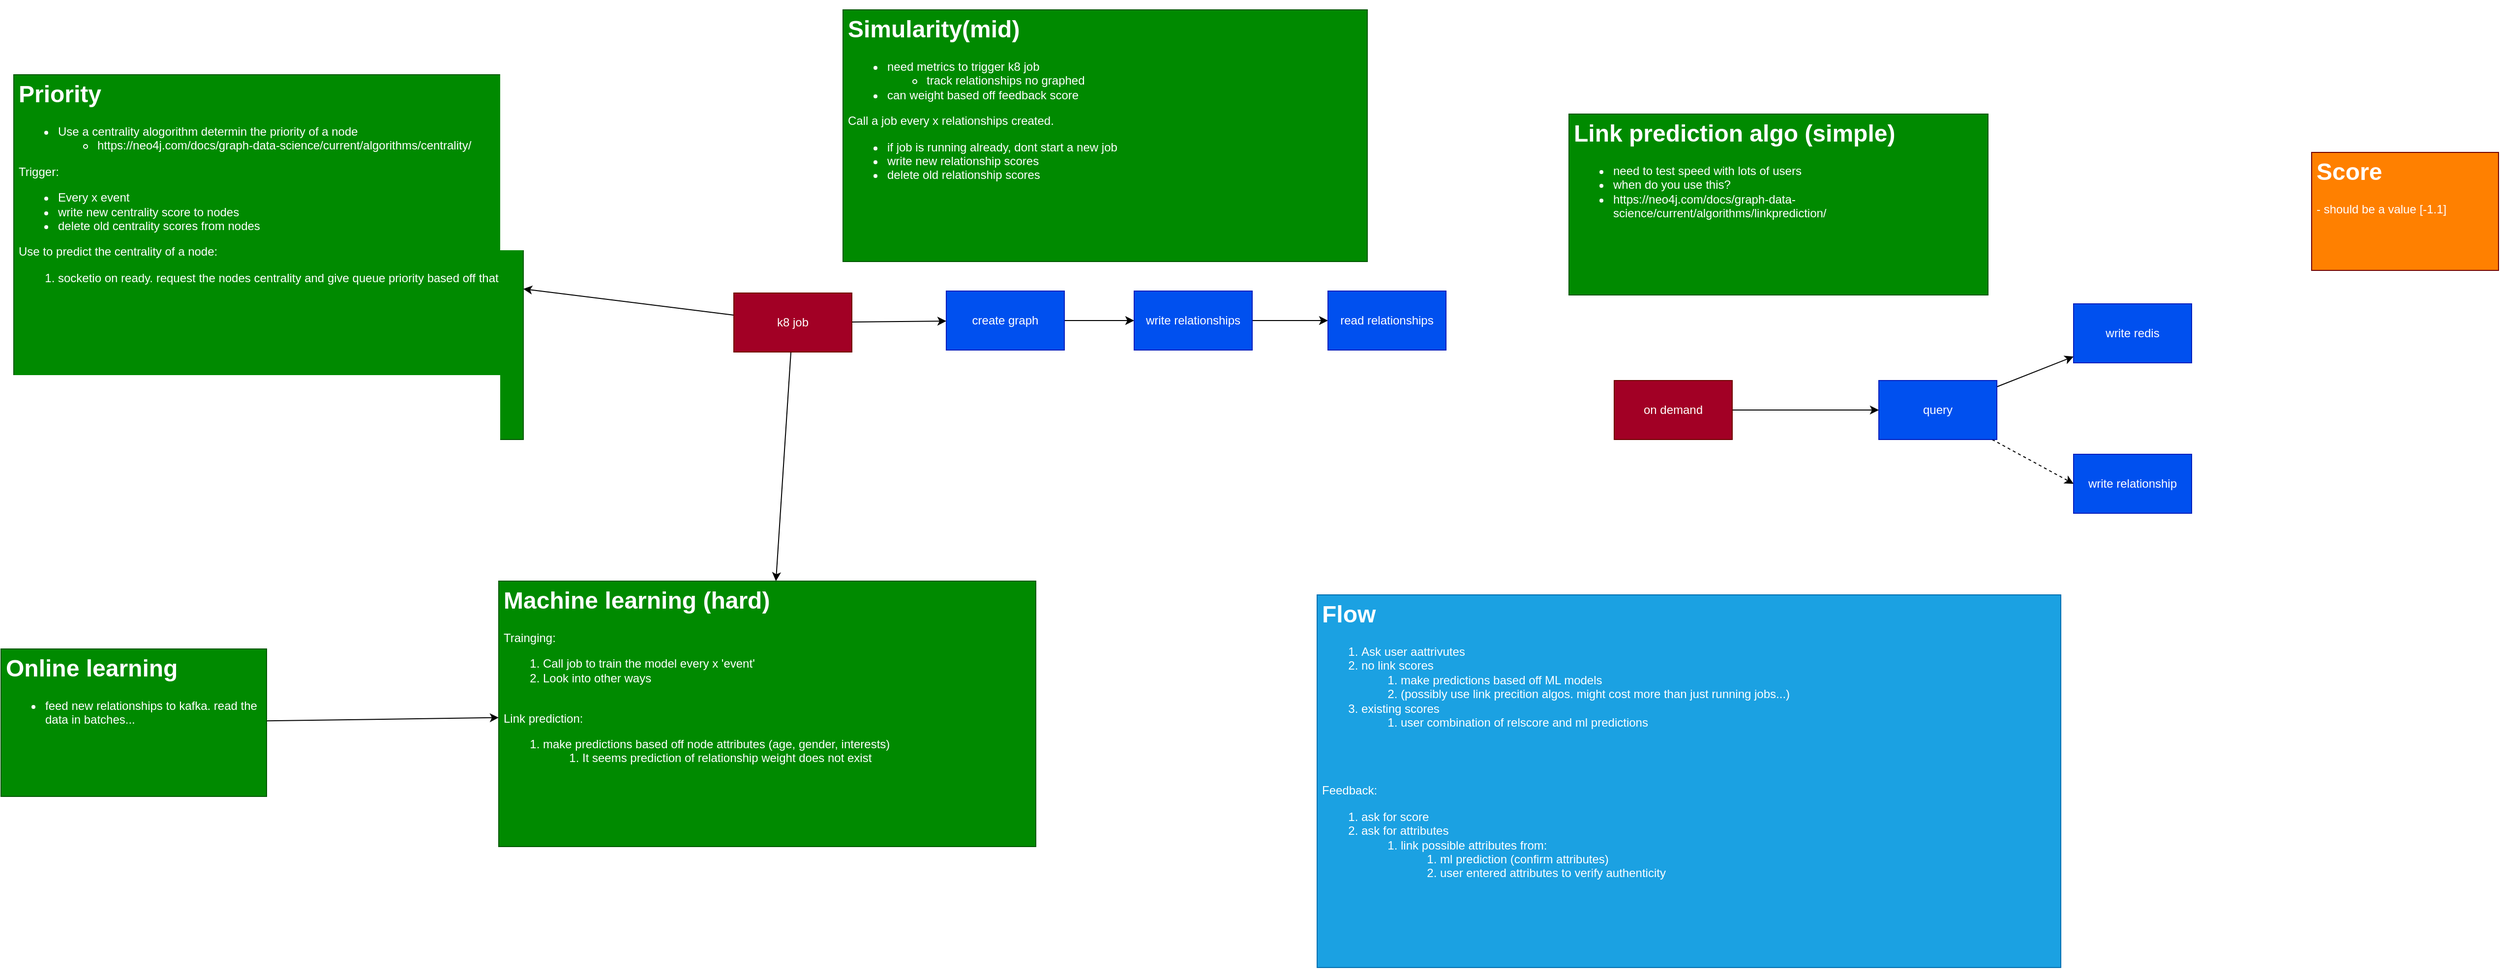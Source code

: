 <mxfile>
    <diagram id="jZNvmGKR_am8J_P4emra" name="Page-1">
        <mxGraphModel dx="2875" dy="1293" grid="0" gridSize="10" guides="1" tooltips="1" connect="1" arrows="1" fold="1" page="0" pageScale="1" pageWidth="850" pageHeight="1100" math="0" shadow="0">
            <root>
                <mxCell id="0"/>
                <mxCell id="1" parent="0"/>
                <mxCell id="5" style="edgeStyle=none;html=1;" parent="1" source="4" target="6" edge="1">
                    <mxGeometry relative="1" as="geometry">
                        <mxPoint x="67.12" y="232.553" as="targetPoint"/>
                    </mxGeometry>
                </mxCell>
                <mxCell id="4" value="create graph" style="rounded=0;whiteSpace=wrap;html=1;fillColor=#0050ef;fontColor=#ffffff;strokeColor=#001DBC;" parent="1" vertex="1">
                    <mxGeometry x="-137" y="197" width="120" height="60" as="geometry"/>
                </mxCell>
                <mxCell id="8" style="edgeStyle=none;html=1;" parent="1" source="6" target="7" edge="1">
                    <mxGeometry relative="1" as="geometry"/>
                </mxCell>
                <mxCell id="6" value="write relationships" style="rounded=0;whiteSpace=wrap;html=1;fillColor=#0050ef;fontColor=#ffffff;strokeColor=#001DBC;" parent="1" vertex="1">
                    <mxGeometry x="54" y="197" width="120" height="60" as="geometry"/>
                </mxCell>
                <mxCell id="7" value="read relationships" style="rounded=0;whiteSpace=wrap;html=1;fillColor=#0050ef;fontColor=#ffffff;strokeColor=#001DBC;" parent="1" vertex="1">
                    <mxGeometry x="251" y="197" width="120" height="60" as="geometry"/>
                </mxCell>
                <mxCell id="12" style="edgeStyle=none;html=1;" parent="1" source="10" target="11" edge="1">
                    <mxGeometry relative="1" as="geometry"/>
                </mxCell>
                <mxCell id="13" style="edgeStyle=none;html=1;entryX=0;entryY=0.5;entryDx=0;entryDy=0;dashed=1;" parent="1" source="10" target="14" edge="1">
                    <mxGeometry relative="1" as="geometry">
                        <mxPoint x="744.157" y="285.146" as="targetPoint"/>
                    </mxGeometry>
                </mxCell>
                <mxCell id="10" value="query" style="rounded=0;whiteSpace=wrap;html=1;fillColor=#0050ef;fontColor=#ffffff;strokeColor=#001DBC;" parent="1" vertex="1">
                    <mxGeometry x="811" y="288" width="120" height="60" as="geometry"/>
                </mxCell>
                <mxCell id="11" value="write redis" style="rounded=0;whiteSpace=wrap;html=1;fillColor=#0050ef;fontColor=#ffffff;strokeColor=#001DBC;" parent="1" vertex="1">
                    <mxGeometry x="1009" y="210" width="120" height="60" as="geometry"/>
                </mxCell>
                <mxCell id="14" value="write relationship" style="rounded=0;whiteSpace=wrap;html=1;fillColor=#0050ef;fontColor=#ffffff;strokeColor=#001DBC;" parent="1" vertex="1">
                    <mxGeometry x="1009" y="363" width="120" height="60" as="geometry"/>
                </mxCell>
                <mxCell id="21" style="edgeStyle=none;html=1;" parent="1" source="15" target="4" edge="1">
                    <mxGeometry relative="1" as="geometry"/>
                </mxCell>
                <mxCell id="27" style="edgeStyle=none;html=1;" parent="1" source="15" target="26" edge="1">
                    <mxGeometry relative="1" as="geometry"/>
                </mxCell>
                <mxCell id="28" style="edgeStyle=none;html=1;" parent="1" source="15" target="24" edge="1">
                    <mxGeometry relative="1" as="geometry"/>
                </mxCell>
                <mxCell id="15" value="k8 job" style="rounded=0;whiteSpace=wrap;html=1;fillColor=#a20025;fontColor=#ffffff;strokeColor=#6F0000;" parent="1" vertex="1">
                    <mxGeometry x="-353" y="199" width="120" height="60" as="geometry"/>
                </mxCell>
                <mxCell id="18" style="edgeStyle=none;html=1;" parent="1" source="17" target="10" edge="1">
                    <mxGeometry relative="1" as="geometry"/>
                </mxCell>
                <mxCell id="17" value="on demand" style="rounded=0;whiteSpace=wrap;html=1;fillColor=#a20025;fontColor=#ffffff;strokeColor=#6F0000;" parent="1" vertex="1">
                    <mxGeometry x="542" y="288" width="120" height="60" as="geometry"/>
                </mxCell>
                <mxCell id="19" value="&lt;h1&gt;Link prediction algo (simple)&lt;/h1&gt;&lt;p&gt;&lt;/p&gt;&lt;ul&gt;&lt;li&gt;need to test speed with lots of users&lt;/li&gt;&lt;li&gt;when do you use this?&lt;/li&gt;&lt;li&gt;https://neo4j.com/docs/graph-data-science/current/algorithms/linkprediction/&lt;br&gt;&lt;/li&gt;&lt;/ul&gt;&lt;p&gt;&lt;/p&gt;" style="text;html=1;strokeColor=#005700;fillColor=#008a00;spacing=5;spacingTop=-20;whiteSpace=wrap;overflow=hidden;rounded=0;fontColor=#ffffff;" parent="1" vertex="1">
                    <mxGeometry x="496" y="17" width="426" height="184" as="geometry"/>
                </mxCell>
                <mxCell id="20" value="&lt;h1&gt;Simularity(mid)&lt;/h1&gt;&lt;p&gt;&lt;/p&gt;&lt;ul&gt;&lt;li&gt;need metrics to trigger k8 job&lt;/li&gt;&lt;ul&gt;&lt;li&gt;track relationships no graphed&lt;/li&gt;&lt;/ul&gt;&lt;li&gt;can&amp;nbsp;weight based off feedback score&lt;/li&gt;&lt;/ul&gt;&lt;div&gt;Call a job every x relationships created.&lt;br&gt;&lt;ul&gt;&lt;li&gt;if job is running already, dont start a new job&lt;/li&gt;&lt;li&gt;write new relationship scores&lt;/li&gt;&lt;li&gt;delete old relationship scores&lt;/li&gt;&lt;/ul&gt;&lt;/div&gt;&lt;p&gt;&lt;/p&gt;" style="text;html=1;strokeColor=#005700;fillColor=#008a00;spacing=5;spacingTop=-20;whiteSpace=wrap;overflow=hidden;rounded=0;fontColor=#ffffff;" parent="1" vertex="1">
                    <mxGeometry x="-242" y="-89" width="533" height="256" as="geometry"/>
                </mxCell>
                <mxCell id="25" style="edgeStyle=none;html=1;" parent="1" source="23" target="24" edge="1">
                    <mxGeometry relative="1" as="geometry"/>
                </mxCell>
                <mxCell id="23" value="&lt;h1&gt;Online learning&lt;/h1&gt;&lt;p&gt;&lt;/p&gt;&lt;ul&gt;&lt;li&gt;feed new relationships to kafka. read the data in batches...&lt;/li&gt;&lt;/ul&gt;&lt;p&gt;&lt;/p&gt;" style="text;html=1;strokeColor=#005700;fillColor=#008a00;spacing=5;spacingTop=-20;whiteSpace=wrap;overflow=hidden;rounded=0;fontColor=#ffffff;" parent="1" vertex="1">
                    <mxGeometry x="-1098" y="561" width="270" height="150" as="geometry"/>
                </mxCell>
                <mxCell id="24" value="&lt;h1&gt;Machine learning (hard)&lt;/h1&gt;&lt;div&gt;Trainging:&lt;/div&gt;&lt;div&gt;&lt;ol&gt;&lt;li&gt;Call job to train the model every x 'event'&lt;/li&gt;&lt;li&gt;Look into other ways&lt;/li&gt;&lt;/ol&gt;&lt;/div&gt;&lt;div&gt;&lt;br&gt;&lt;/div&gt;&lt;div&gt;Link prediction:&lt;/div&gt;&lt;div&gt;&lt;ol&gt;&lt;li&gt;make predictions based off node attributes (age, gender, interests)&lt;/li&gt;&lt;ol&gt;&lt;li&gt;It seems prediction of relationship weight does not exist&lt;/li&gt;&lt;/ol&gt;&lt;/ol&gt;&lt;/div&gt;&lt;p&gt;&lt;/p&gt;" style="text;html=1;strokeColor=#005700;fillColor=#008a00;spacing=5;spacingTop=-20;whiteSpace=wrap;overflow=hidden;rounded=0;fontColor=#ffffff;" parent="1" vertex="1">
                    <mxGeometry x="-592" y="492" width="546" height="270" as="geometry"/>
                </mxCell>
                <mxCell id="26" value="&lt;h1&gt;Priority&lt;/h1&gt;&lt;p&gt;&lt;/p&gt;&lt;ul&gt;&lt;li&gt;Use a centrality alogorithm determin the priority of a node&lt;/li&gt;&lt;ul&gt;&lt;li&gt;https://neo4j.com/docs/graph-data-science/current/algorithms/centrality/&lt;/li&gt;&lt;/ul&gt;&lt;/ul&gt;Trigger:&lt;br&gt;&lt;ul&gt;&lt;li&gt;Every x event&lt;/li&gt;&lt;li&gt;write new centrality&amp;nbsp;score to nodes&lt;/li&gt;&lt;li&gt;delete old centrality scores from nodes&lt;/li&gt;&lt;/ul&gt;&lt;div&gt;Use to predict the centrality of a node:&lt;/div&gt;&lt;div&gt;&lt;ol&gt;&lt;li&gt;socketio on ready. request the nodes centrality and give queue priority based off that&lt;/li&gt;&lt;/ol&gt;&lt;/div&gt;&lt;p&gt;&lt;/p&gt;" style="text;html=1;strokeColor=#005700;fillColor=#008a00;spacing=5;spacingTop=-20;whiteSpace=wrap;overflow=hidden;rounded=0;fontColor=#ffffff;" parent="1" vertex="1">
                    <mxGeometry x="-1085" y="-23" width="518" height="371" as="geometry"/>
                </mxCell>
                <mxCell id="29" value="&lt;h1&gt;Flow&lt;/h1&gt;&lt;ol&gt;&lt;li&gt;Ask user aattrivutes&lt;/li&gt;&lt;li&gt;no link scores&lt;/li&gt;&lt;ol&gt;&lt;li&gt;make predictions based off ML models&lt;/li&gt;&lt;li&gt;(possibly use link precition algos. might cost more than just running jobs...)&lt;/li&gt;&lt;/ol&gt;&lt;li&gt;existing scores&lt;/li&gt;&lt;ol&gt;&lt;li&gt;user combination of relscore and ml predictions&lt;/li&gt;&lt;/ol&gt;&lt;/ol&gt;&lt;div&gt;&lt;br&gt;&lt;/div&gt;&lt;div&gt;&lt;br&gt;&lt;/div&gt;&lt;div&gt;&lt;br&gt;&lt;/div&gt;&lt;div&gt;Feedback:&lt;/div&gt;&lt;div&gt;&lt;ol&gt;&lt;li&gt;ask for score&lt;/li&gt;&lt;li&gt;ask for attributes&lt;/li&gt;&lt;ol&gt;&lt;li&gt;link possible attributes from:&lt;/li&gt;&lt;ol&gt;&lt;li&gt;ml prediction (confirm attributes)&lt;/li&gt;&lt;li&gt;user entered attributes to verify authenticity&lt;/li&gt;&lt;/ol&gt;&lt;/ol&gt;&lt;/ol&gt;&lt;/div&gt;&lt;div&gt;&lt;br&gt;&lt;/div&gt;&lt;div&gt;&lt;br&gt;&lt;/div&gt;&lt;span style=&quot;background-color: initial;&quot;&gt;&lt;div&gt;&lt;br&gt;&lt;/div&gt;&lt;div&gt;&lt;br&gt;&lt;/div&gt;&lt;/span&gt;&lt;div&gt;&lt;/div&gt;&lt;p&gt;&lt;/p&gt;" style="text;html=1;strokeColor=#006EAF;fillColor=#1ba1e2;spacing=5;spacingTop=-20;whiteSpace=wrap;overflow=hidden;rounded=0;fontColor=#ffffff;" parent="1" vertex="1">
                    <mxGeometry x="240" y="506" width="756" height="379" as="geometry"/>
                </mxCell>
                <mxCell id="30" value="&lt;h1&gt;Score&lt;/h1&gt;&lt;p&gt;- should be a value [-1.1]&lt;/p&gt;" style="text;html=1;strokeColor=#6F0000;fillColor=#FF8000;spacing=5;spacingTop=-20;whiteSpace=wrap;overflow=hidden;rounded=0;fontColor=#ffffff;" vertex="1" parent="1">
                    <mxGeometry x="1251" y="56" width="190" height="120" as="geometry"/>
                </mxCell>
            </root>
        </mxGraphModel>
    </diagram>
</mxfile>